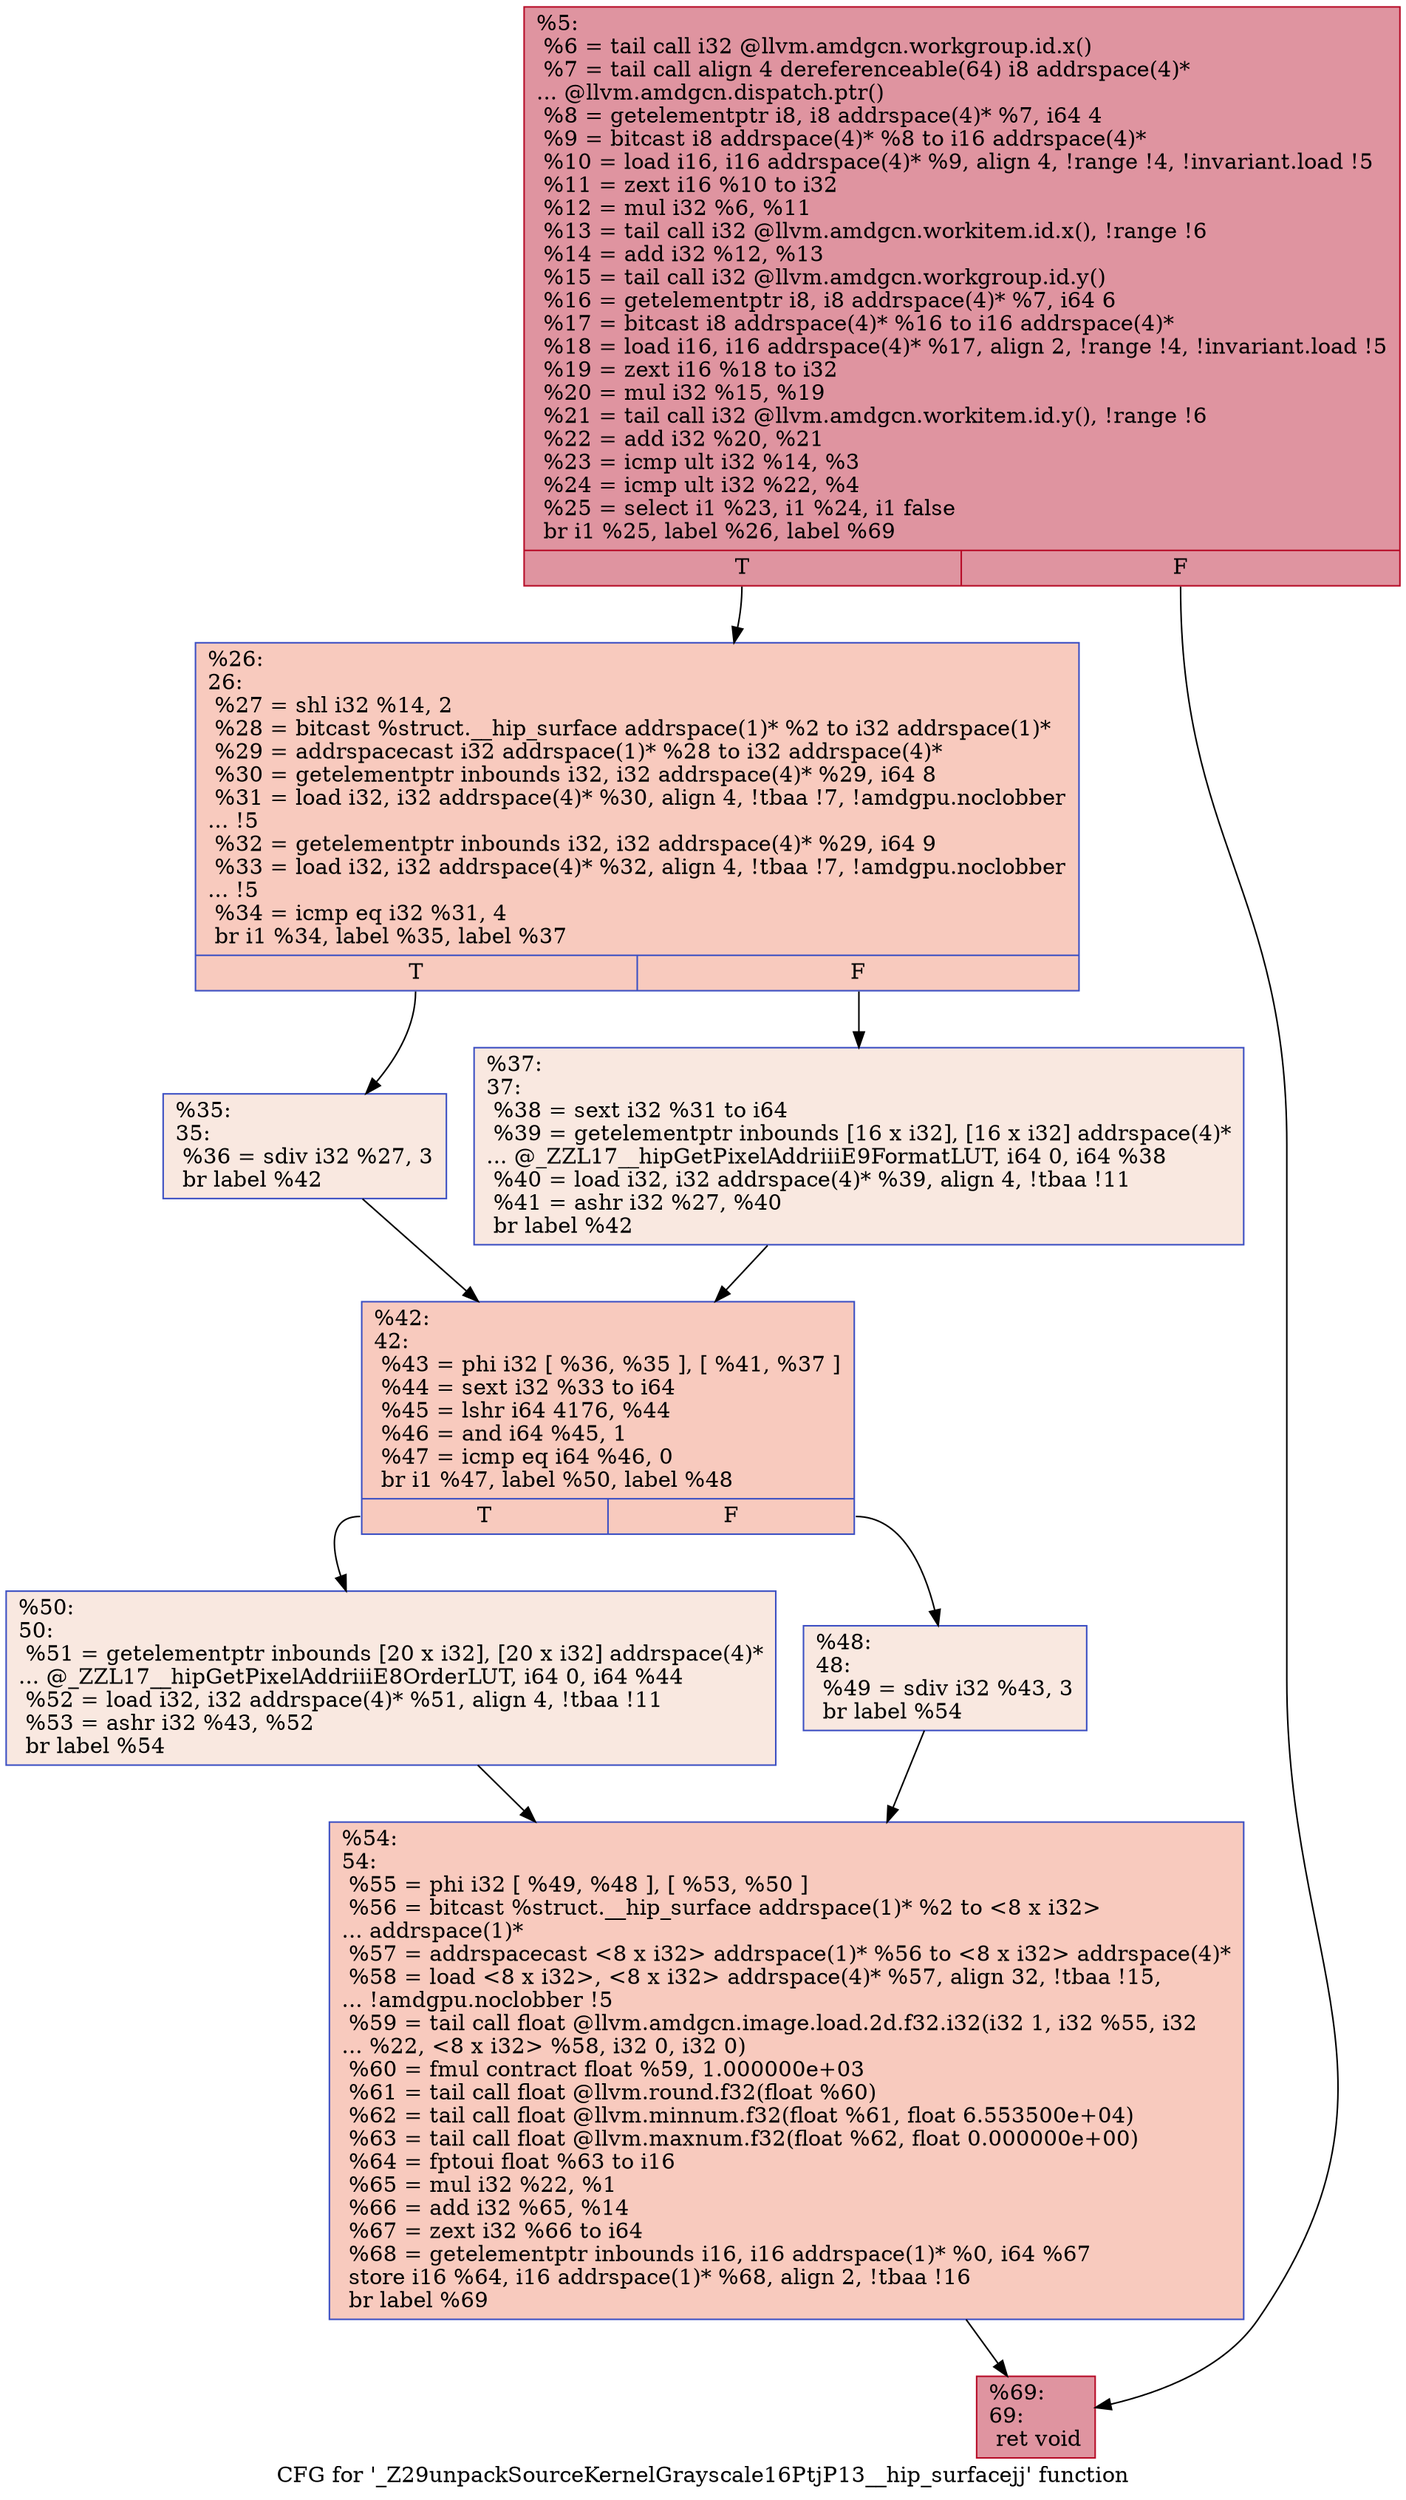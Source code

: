 digraph "CFG for '_Z29unpackSourceKernelGrayscale16PtjP13__hip_surfacejj' function" {
	label="CFG for '_Z29unpackSourceKernelGrayscale16PtjP13__hip_surfacejj' function";

	Node0x5bd9510 [shape=record,color="#b70d28ff", style=filled, fillcolor="#b70d2870",label="{%5:\l  %6 = tail call i32 @llvm.amdgcn.workgroup.id.x()\l  %7 = tail call align 4 dereferenceable(64) i8 addrspace(4)*\l... @llvm.amdgcn.dispatch.ptr()\l  %8 = getelementptr i8, i8 addrspace(4)* %7, i64 4\l  %9 = bitcast i8 addrspace(4)* %8 to i16 addrspace(4)*\l  %10 = load i16, i16 addrspace(4)* %9, align 4, !range !4, !invariant.load !5\l  %11 = zext i16 %10 to i32\l  %12 = mul i32 %6, %11\l  %13 = tail call i32 @llvm.amdgcn.workitem.id.x(), !range !6\l  %14 = add i32 %12, %13\l  %15 = tail call i32 @llvm.amdgcn.workgroup.id.y()\l  %16 = getelementptr i8, i8 addrspace(4)* %7, i64 6\l  %17 = bitcast i8 addrspace(4)* %16 to i16 addrspace(4)*\l  %18 = load i16, i16 addrspace(4)* %17, align 2, !range !4, !invariant.load !5\l  %19 = zext i16 %18 to i32\l  %20 = mul i32 %15, %19\l  %21 = tail call i32 @llvm.amdgcn.workitem.id.y(), !range !6\l  %22 = add i32 %20, %21\l  %23 = icmp ult i32 %14, %3\l  %24 = icmp ult i32 %22, %4\l  %25 = select i1 %23, i1 %24, i1 false\l  br i1 %25, label %26, label %69\l|{<s0>T|<s1>F}}"];
	Node0x5bd9510:s0 -> Node0x5bdc910;
	Node0x5bd9510:s1 -> Node0x5bdc9a0;
	Node0x5bdc910 [shape=record,color="#3d50c3ff", style=filled, fillcolor="#ef886b70",label="{%26:\l26:                                               \l  %27 = shl i32 %14, 2\l  %28 = bitcast %struct.__hip_surface addrspace(1)* %2 to i32 addrspace(1)*\l  %29 = addrspacecast i32 addrspace(1)* %28 to i32 addrspace(4)*\l  %30 = getelementptr inbounds i32, i32 addrspace(4)* %29, i64 8\l  %31 = load i32, i32 addrspace(4)* %30, align 4, !tbaa !7, !amdgpu.noclobber\l... !5\l  %32 = getelementptr inbounds i32, i32 addrspace(4)* %29, i64 9\l  %33 = load i32, i32 addrspace(4)* %32, align 4, !tbaa !7, !amdgpu.noclobber\l... !5\l  %34 = icmp eq i32 %31, 4\l  br i1 %34, label %35, label %37\l|{<s0>T|<s1>F}}"];
	Node0x5bdc910:s0 -> Node0x5bdd890;
	Node0x5bdc910:s1 -> Node0x5bdd920;
	Node0x5bdd890 [shape=record,color="#3d50c3ff", style=filled, fillcolor="#f1ccb870",label="{%35:\l35:                                               \l  %36 = sdiv i32 %27, 3\l  br label %42\l}"];
	Node0x5bdd890 -> Node0x5bddaf0;
	Node0x5bdd920 [shape=record,color="#3d50c3ff", style=filled, fillcolor="#f1ccb870",label="{%37:\l37:                                               \l  %38 = sext i32 %31 to i64\l  %39 = getelementptr inbounds [16 x i32], [16 x i32] addrspace(4)*\l... @_ZZL17__hipGetPixelAddriiiE9FormatLUT, i64 0, i64 %38\l  %40 = load i32, i32 addrspace(4)* %39, align 4, !tbaa !11\l  %41 = ashr i32 %27, %40\l  br label %42\l}"];
	Node0x5bdd920 -> Node0x5bddaf0;
	Node0x5bddaf0 [shape=record,color="#3d50c3ff", style=filled, fillcolor="#ef886b70",label="{%42:\l42:                                               \l  %43 = phi i32 [ %36, %35 ], [ %41, %37 ]\l  %44 = sext i32 %33 to i64\l  %45 = lshr i64 4176, %44\l  %46 = and i64 %45, 1\l  %47 = icmp eq i64 %46, 0\l  br i1 %47, label %50, label %48\l|{<s0>T|<s1>F}}"];
	Node0x5bddaf0:s0 -> Node0x5bde290;
	Node0x5bddaf0:s1 -> Node0x5bde2e0;
	Node0x5bde2e0 [shape=record,color="#3d50c3ff", style=filled, fillcolor="#f1ccb870",label="{%48:\l48:                                               \l  %49 = sdiv i32 %43, 3\l  br label %54\l}"];
	Node0x5bde2e0 -> Node0x5bde4b0;
	Node0x5bde290 [shape=record,color="#3d50c3ff", style=filled, fillcolor="#f1ccb870",label="{%50:\l50:                                               \l  %51 = getelementptr inbounds [20 x i32], [20 x i32] addrspace(4)*\l... @_ZZL17__hipGetPixelAddriiiE8OrderLUT, i64 0, i64 %44\l  %52 = load i32, i32 addrspace(4)* %51, align 4, !tbaa !11\l  %53 = ashr i32 %43, %52\l  br label %54\l}"];
	Node0x5bde290 -> Node0x5bde4b0;
	Node0x5bde4b0 [shape=record,color="#3d50c3ff", style=filled, fillcolor="#ef886b70",label="{%54:\l54:                                               \l  %55 = phi i32 [ %49, %48 ], [ %53, %50 ]\l  %56 = bitcast %struct.__hip_surface addrspace(1)* %2 to \<8 x i32\>\l... addrspace(1)*\l  %57 = addrspacecast \<8 x i32\> addrspace(1)* %56 to \<8 x i32\> addrspace(4)*\l  %58 = load \<8 x i32\>, \<8 x i32\> addrspace(4)* %57, align 32, !tbaa !15,\l... !amdgpu.noclobber !5\l  %59 = tail call float @llvm.amdgcn.image.load.2d.f32.i32(i32 1, i32 %55, i32\l... %22, \<8 x i32\> %58, i32 0, i32 0)\l  %60 = fmul contract float %59, 1.000000e+03\l  %61 = tail call float @llvm.round.f32(float %60)\l  %62 = tail call float @llvm.minnum.f32(float %61, float 6.553500e+04)\l  %63 = tail call float @llvm.maxnum.f32(float %62, float 0.000000e+00)\l  %64 = fptoui float %63 to i16\l  %65 = mul i32 %22, %1\l  %66 = add i32 %65, %14\l  %67 = zext i32 %66 to i64\l  %68 = getelementptr inbounds i16, i16 addrspace(1)* %0, i64 %67\l  store i16 %64, i16 addrspace(1)* %68, align 2, !tbaa !16\l  br label %69\l}"];
	Node0x5bde4b0 -> Node0x5bdc9a0;
	Node0x5bdc9a0 [shape=record,color="#b70d28ff", style=filled, fillcolor="#b70d2870",label="{%69:\l69:                                               \l  ret void\l}"];
}
